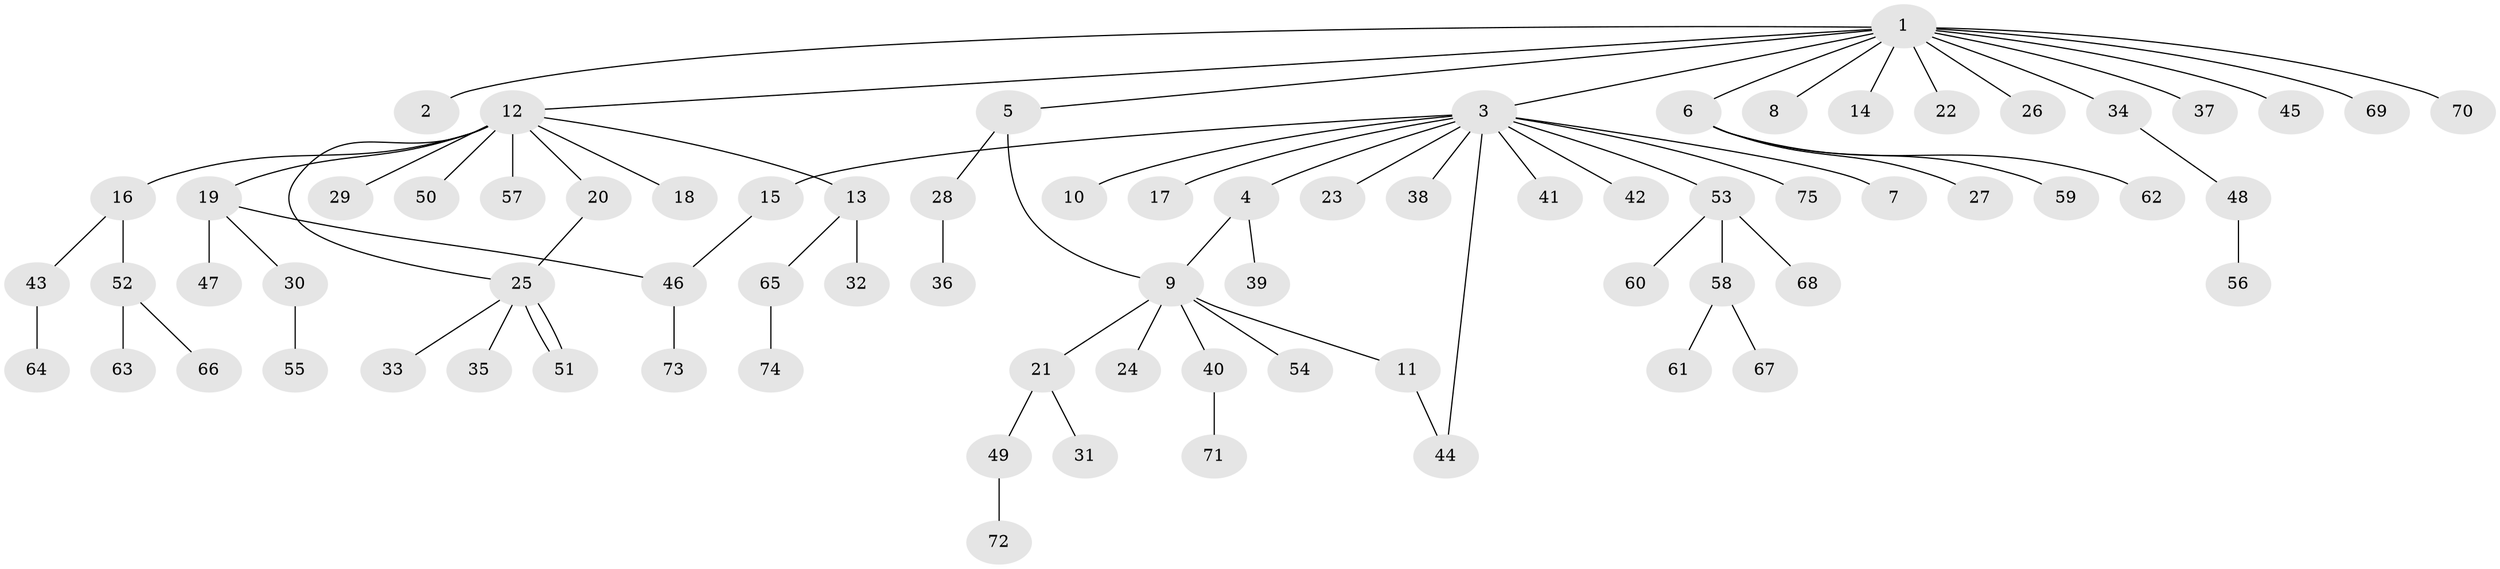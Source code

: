 // coarse degree distribution, {13: 0.01818181818181818, 1: 0.6727272727272727, 12: 0.01818181818181818, 8: 0.01818181818181818, 3: 0.07272727272727272, 2: 0.12727272727272726, 9: 0.01818181818181818, 4: 0.03636363636363636, 5: 0.01818181818181818}
// Generated by graph-tools (version 1.1) at 2025/23/03/03/25 07:23:53]
// undirected, 75 vertices, 79 edges
graph export_dot {
graph [start="1"]
  node [color=gray90,style=filled];
  1;
  2;
  3;
  4;
  5;
  6;
  7;
  8;
  9;
  10;
  11;
  12;
  13;
  14;
  15;
  16;
  17;
  18;
  19;
  20;
  21;
  22;
  23;
  24;
  25;
  26;
  27;
  28;
  29;
  30;
  31;
  32;
  33;
  34;
  35;
  36;
  37;
  38;
  39;
  40;
  41;
  42;
  43;
  44;
  45;
  46;
  47;
  48;
  49;
  50;
  51;
  52;
  53;
  54;
  55;
  56;
  57;
  58;
  59;
  60;
  61;
  62;
  63;
  64;
  65;
  66;
  67;
  68;
  69;
  70;
  71;
  72;
  73;
  74;
  75;
  1 -- 2;
  1 -- 3;
  1 -- 5;
  1 -- 6;
  1 -- 8;
  1 -- 12;
  1 -- 14;
  1 -- 22;
  1 -- 26;
  1 -- 34;
  1 -- 37;
  1 -- 45;
  1 -- 69;
  1 -- 70;
  3 -- 4;
  3 -- 7;
  3 -- 10;
  3 -- 15;
  3 -- 17;
  3 -- 23;
  3 -- 38;
  3 -- 41;
  3 -- 42;
  3 -- 44;
  3 -- 53;
  3 -- 75;
  4 -- 9;
  4 -- 39;
  5 -- 9;
  5 -- 28;
  6 -- 27;
  6 -- 59;
  6 -- 62;
  9 -- 11;
  9 -- 21;
  9 -- 24;
  9 -- 40;
  9 -- 54;
  11 -- 44;
  12 -- 13;
  12 -- 16;
  12 -- 18;
  12 -- 19;
  12 -- 20;
  12 -- 25;
  12 -- 29;
  12 -- 50;
  12 -- 57;
  13 -- 32;
  13 -- 65;
  15 -- 46;
  16 -- 43;
  16 -- 52;
  19 -- 30;
  19 -- 46;
  19 -- 47;
  20 -- 25;
  21 -- 31;
  21 -- 49;
  25 -- 33;
  25 -- 35;
  25 -- 51;
  25 -- 51;
  28 -- 36;
  30 -- 55;
  34 -- 48;
  40 -- 71;
  43 -- 64;
  46 -- 73;
  48 -- 56;
  49 -- 72;
  52 -- 63;
  52 -- 66;
  53 -- 58;
  53 -- 60;
  53 -- 68;
  58 -- 61;
  58 -- 67;
  65 -- 74;
}
